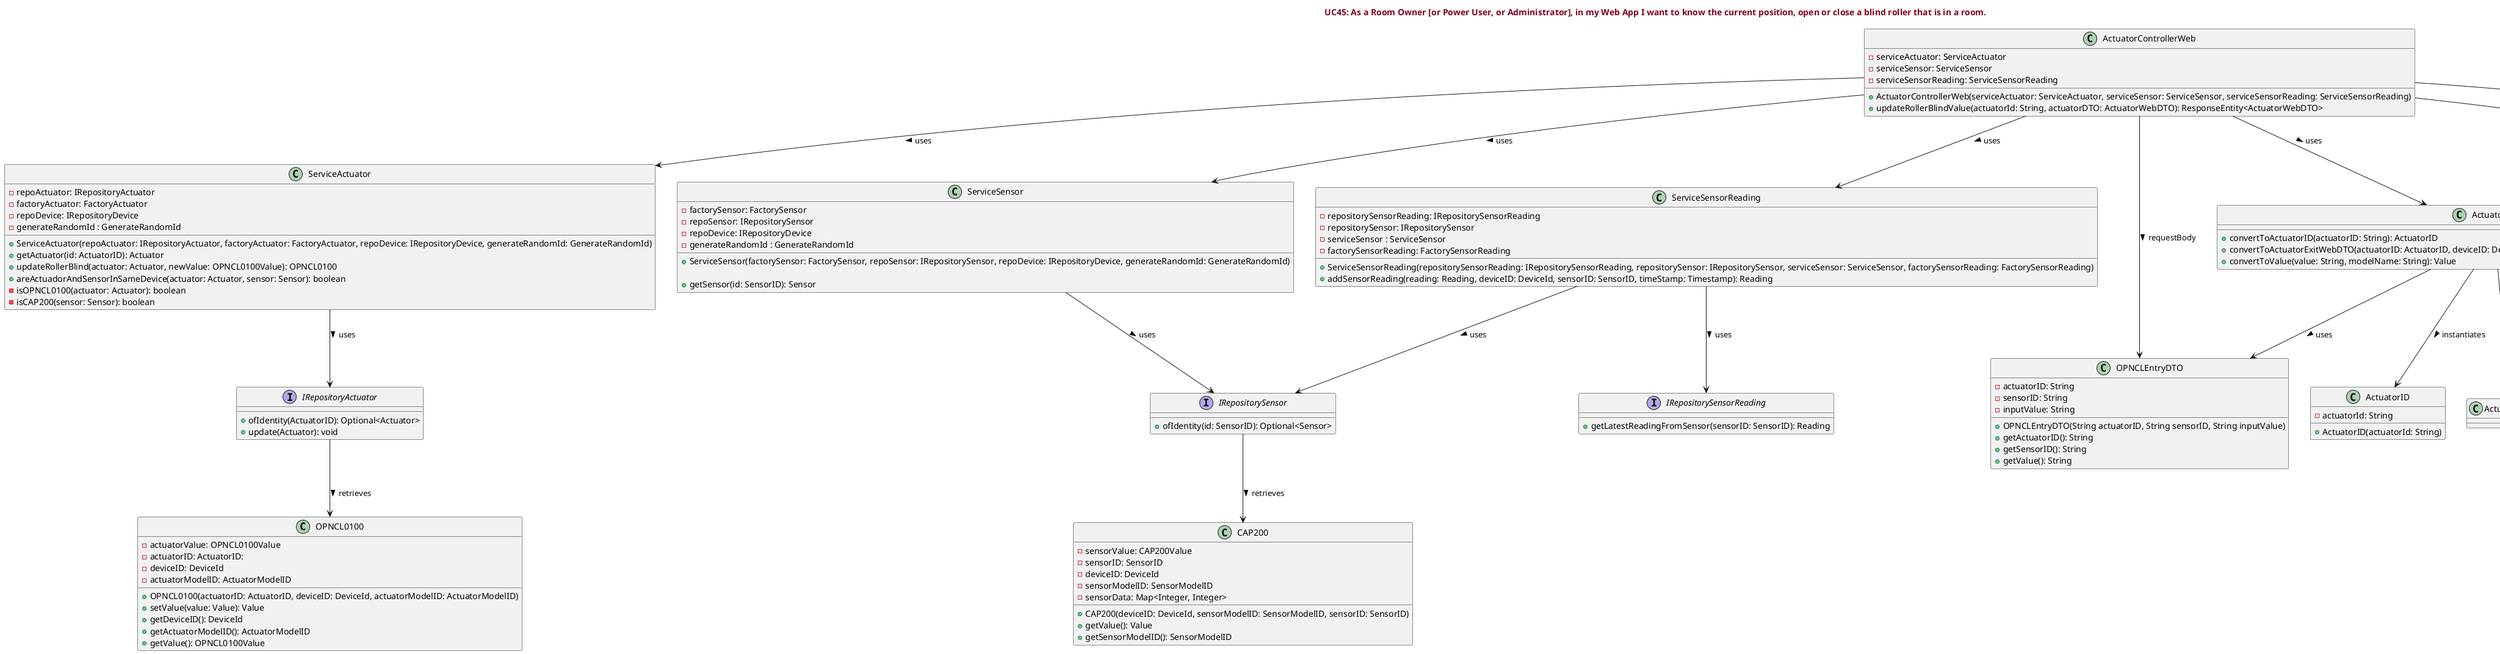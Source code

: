 @startuml

title <font color=#800020> UC45: As a Room Owner [or Power User, or Administrator], in my Web App I want to know the current position, open or close a blind roller that is in a room. </font>
class ActuatorControllerWeb {
    - serviceActuator: ServiceActuator
    -  serviceSensor: ServiceSensor
    -  serviceSensorReading: ServiceSensorReading
    + ActuatorControllerWeb(serviceActuator: ServiceActuator, serviceSensor: ServiceSensor, serviceSensorReading: ServiceSensorReading)
    + updateRollerBlindValue(actuatorId: String, actuatorDTO: ActuatorWebDTO): ResponseEntity<ActuatorWebDTO>

}

class ServiceActuator {
    - repoActuator: IRepositoryActuator
    - factoryActuator: FactoryActuator
    - repoDevice: IRepositoryDevice
    - generateRandomId : GenerateRandomId
    +ServiceActuator(repoActuator: IRepositoryActuator, factoryActuator: FactoryActuator, repoDevice: IRepositoryDevice, generateRandomId: GenerateRandomId)
    +getActuator(id: ActuatorID): Actuator
    +updateRollerBlind(actuator: Actuator, newValue: OPNCL0100Value): OPNCL0100
    +areActuadorAndSensorInSameDevice(actuator: Actuator, sensor: Sensor): boolean
    -isOPNCL0100(actuator: Actuator): boolean
    -isCAP200(sensor: Sensor): boolean
}

class ServiceSensor {

    - factorySensor: FactorySensor
    - repoSensor: IRepositorySensor
    -repoDevice: IRepositoryDevice
    - generateRandomId : GenerateRandomId
    +ServiceSensor(factorySensor: FactorySensor, repoSensor: IRepositorySensor, repoDevice: IRepositoryDevice, generateRandomId: GenerateRandomId)

    +getSensor(id: SensorID): Sensor

}

class ServiceSensorReading {
    - repositorySensorReading: IRepositorySensorReading
    - repositorySensor: IRepositorySensor
    - serviceSensor : ServiceSensor
    - factorySensorReading: FactorySensorReading
    + ServiceSensorReading(repositorySensorReading: IRepositorySensorReading, repositorySensor: IRepositorySensor, serviceSensor: ServiceSensor, factorySensorReading: FactorySensorReading)
    +addSensorReading(reading: Reading, deviceID: DeviceId, sensorID: SensorID, timeStamp: Timestamp): Reading
}

interface IRepositoryActuator {
    +ofIdentity(ActuatorID): Optional<Actuator>
    +update(Actuator): void


}


interface IRepositorySensor {
    +ofIdentity(id: SensorID): Optional<Sensor>


}


interface IRepositorySensorReading {
    +getLatestReadingFromSensor(sensorID: SensorID): Reading
}

class ActuatorMapper {
    + convertToActuatorID(actuatorID: String): ActuatorID
    + convertToActuatorExitWebDTO(actuatorID: ActuatorID, deviceID: DeviceId, modelID: ActuatorModelID, value: Value): ActuatorWebDTO
    + convertToValue(value: String, modelName: String): Value
}


class SensorMapper {
    +convertToSensorID(String): SensorID
}


    class SensorID {
        - sensorId: String
        + SensorID(sensorId: String)
    }

    class ActuatorID {
        - actuatorId: String
        + ActuatorID(actuatorId: String)
        }



      class OPNCL0100Value {
            -dValue: int
            + OPNCL0100Value(dValue: int )
            + getValue(): int
            + toString(): String
        }

       class CAP200 {
           -sensorValue: CAP200Value
           -sensorID: SensorID
           -deviceID: DeviceId
           -sensorModelID: SensorModelID
           -sensorData: Map<Integer, Integer>
           +CAP200(deviceID: DeviceId, sensorModelID: SensorModelID, sensorID: SensorID)
           +getValue(): Value
           +getSensorModelID(): SensorModelID
       }


  class OPNCL0100  {
         -actuatorValue: OPNCL0100Value
         - actuatorID: ActuatorID:
         -  deviceID: DeviceId
          - actuatorModelID: ActuatorModelID
         + OPNCL0100(actuatorID: ActuatorID, deviceID: DeviceId, actuatorModelID: ActuatorModelID)
         + setValue(value: Value): Value
         + getDeviceID(): DeviceId
         + getActuatorModelID(): ActuatorModelID
         + getValue(): OPNCL0100Value
     }

        class OPNCLEntryDTO {
              -  actuatorID: String
              -  sensorID: String
               - inputValue: String
               + OPNCLEntryDTO(String actuatorID, String sensorID, String inputValue)
               + getActuatorID(): String
               + getSensorID(): String
               + getValue(): String
           }

           class ActuatorExitWebDTO  {
                   -String actuatorId
                   -String deviceId
                   -String actuatorModelId
                   + ActuatorExitWebDTO(String actuatorId, String deviceId, String actuatorModelId)
                   + getActuatorId(): String
                   + getDeviceId(): String
               }


ActuatorControllerWeb --> ServiceActuator : uses >
ActuatorControllerWeb --> ServiceSensor : uses >
ActuatorControllerWeb --> ServiceSensorReading : uses >
ActuatorControllerWeb --> ActuatorMapper : uses >
ActuatorControllerWeb --> SensorMapper: uses >
ActuatorControllerWeb --> OPNCLEntryDTO : requestBody >
ActuatorControllerWeb --> ActuatorExitWebDTO : responseBody >

ServiceActuator --> IRepositoryActuator : uses >


ActuatorMapper --> ActuatorID : instantiates >
ActuatorMapper --> OPNCL0100Value : instantiates >
ActuatorMapper --> OPNCLEntryDTO : uses >
ActuatorMapper --> ActuatorWebDTO : uses >


SensorMapper --> SensorID : instantiates >

ServiceSensor --> IRepositorySensor : uses >


ServiceSensorReading --> IRepositorySensorReading : uses >
ServiceSensorReading --> IRepositorySensor : uses >


IRepositoryActuator --> OPNCL0100 : retrieves >
IRepositorySensor --> CAP200 : retrieves >
@enduml
